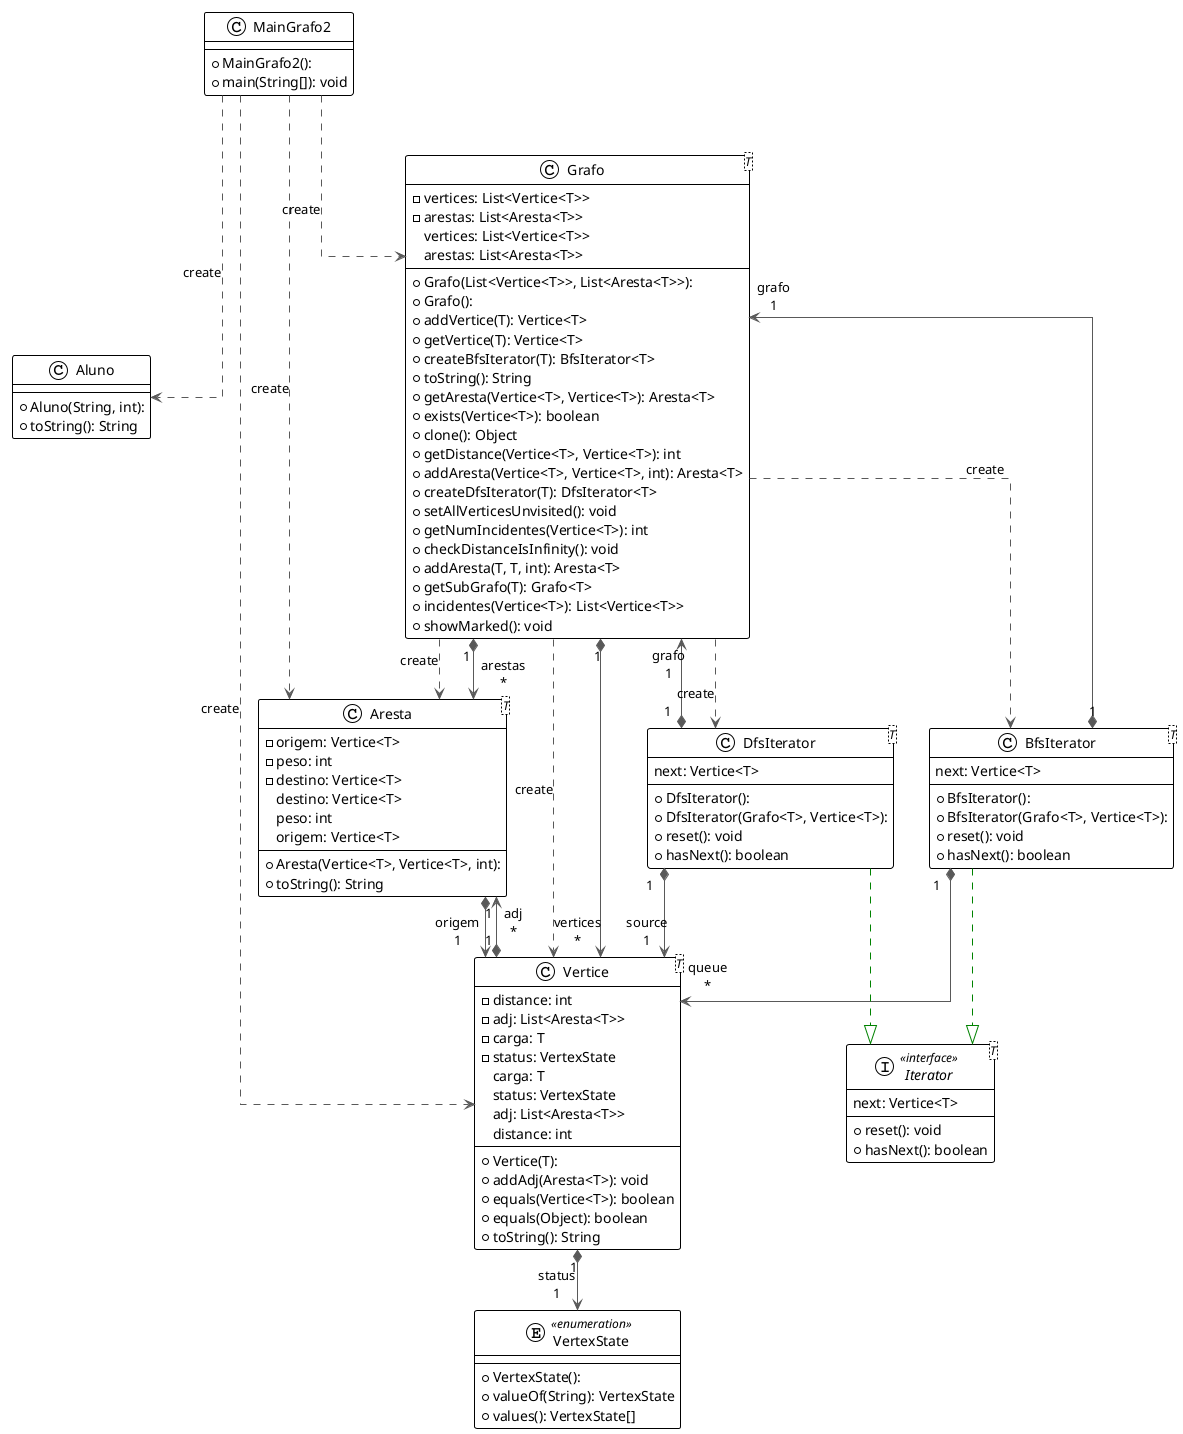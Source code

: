 @startuml

!theme plain
top to bottom direction
skinparam linetype ortho

class Aluno {
  + Aluno(String, int): 
  + toString(): String
}
class Aresta<T> {
  + Aresta(Vertice<T>, Vertice<T>, int): 
  - origem: Vertice<T>
  - peso: int
  - destino: Vertice<T>
  + toString(): String
   destino: Vertice<T>
   peso: int
   origem: Vertice<T>
}
class BfsIterator<T> {
  + BfsIterator(): 
  + BfsIterator(Grafo<T>, Vertice<T>): 
  + reset(): void
  + hasNext(): boolean
   next: Vertice<T>
}
class DfsIterator<T> {
  + DfsIterator(): 
  + DfsIterator(Grafo<T>, Vertice<T>): 
  + reset(): void
  + hasNext(): boolean
   next: Vertice<T>
}
class Grafo<T> {
  + Grafo(List<Vertice<T>>, List<Aresta<T>>): 
  + Grafo(): 
  - vertices: List<Vertice<T>>
  - arestas: List<Aresta<T>>
  + addVertice(T): Vertice<T>
  + getVertice(T): Vertice<T>
  + createBfsIterator(T): BfsIterator<T>
  + toString(): String
  + getAresta(Vertice<T>, Vertice<T>): Aresta<T>
  + exists(Vertice<T>): boolean
  + clone(): Object
  + getDistance(Vertice<T>, Vertice<T>): int
  + addAresta(Vertice<T>, Vertice<T>, int): Aresta<T>
  + createDfsIterator(T): DfsIterator<T>
  + setAllVerticesUnvisited(): void
  + getNumIncidentes(Vertice<T>): int
  + checkDistanceIsInfinity(): void
  + addAresta(T, T, int): Aresta<T>
  + getSubGrafo(T): Grafo<T>
  + incidentes(Vertice<T>): List<Vertice<T>>
  + showMarked(): void
   vertices: List<Vertice<T>>
   arestas: List<Aresta<T>>
}
interface Iterator<T> << interface >> {
  + reset(): void
  + hasNext(): boolean
   next: Vertice<T>
}
class MainGrafo2 {
  + MainGrafo2(): 
  + main(String[]): void
}
enum VertexState << enumeration >> {
  + VertexState(): 
  + valueOf(String): VertexState
  + values(): VertexState[]
}
class Vertice<T> {
  + Vertice(T): 
  - distance: int
  - adj: List<Aresta<T>>
  - carga: T
  - status: VertexState
  + addAdj(Aresta<T>): void
  + equals(Vertice<T>): boolean
  + equals(Object): boolean
  + toString(): String
   carga: T
   status: VertexState
   adj: List<Aresta<T>>
   distance: int
}

Aresta      "1" *-[#595959,plain]-> "origem\n1" Vertice     
BfsIterator "1" *-[#595959,plain]-> "grafo\n1" Grafo       
BfsIterator  -[#008200,dashed]-^  Iterator    
BfsIterator "1" *-[#595959,plain]-> "queue\n*" Vertice     
DfsIterator "1" *-[#595959,plain]-> "grafo\n1" Grafo       
DfsIterator  -[#008200,dashed]-^  Iterator    
DfsIterator "1" *-[#595959,plain]-> "source\n1" Vertice     
Grafo        -[#595959,dashed]->  Aresta      : "«create»"
Grafo       "1" *-[#595959,plain]-> "arestas\n*" Aresta      
Grafo        -[#595959,dashed]->  BfsIterator : "«create»"
Grafo        -[#595959,dashed]->  DfsIterator : "«create»"
Grafo        -[#595959,dashed]->  Vertice     : "«create»"
Grafo       "1" *-[#595959,plain]-> "vertices\n*" Vertice     
MainGrafo2   -[#595959,dashed]->  Aluno       : "«create»"
MainGrafo2   -[#595959,dashed]->  Aresta      : "«create»"
MainGrafo2   -[#595959,dashed]->  Grafo       : "«create»"
MainGrafo2   -[#595959,dashed]->  Vertice     : "«create»"
Vertice     "1" *-[#595959,plain]-> "adj\n*" Aresta      
Vertice     "1" *-[#595959,plain]-> "status\n1" VertexState 
@enduml
